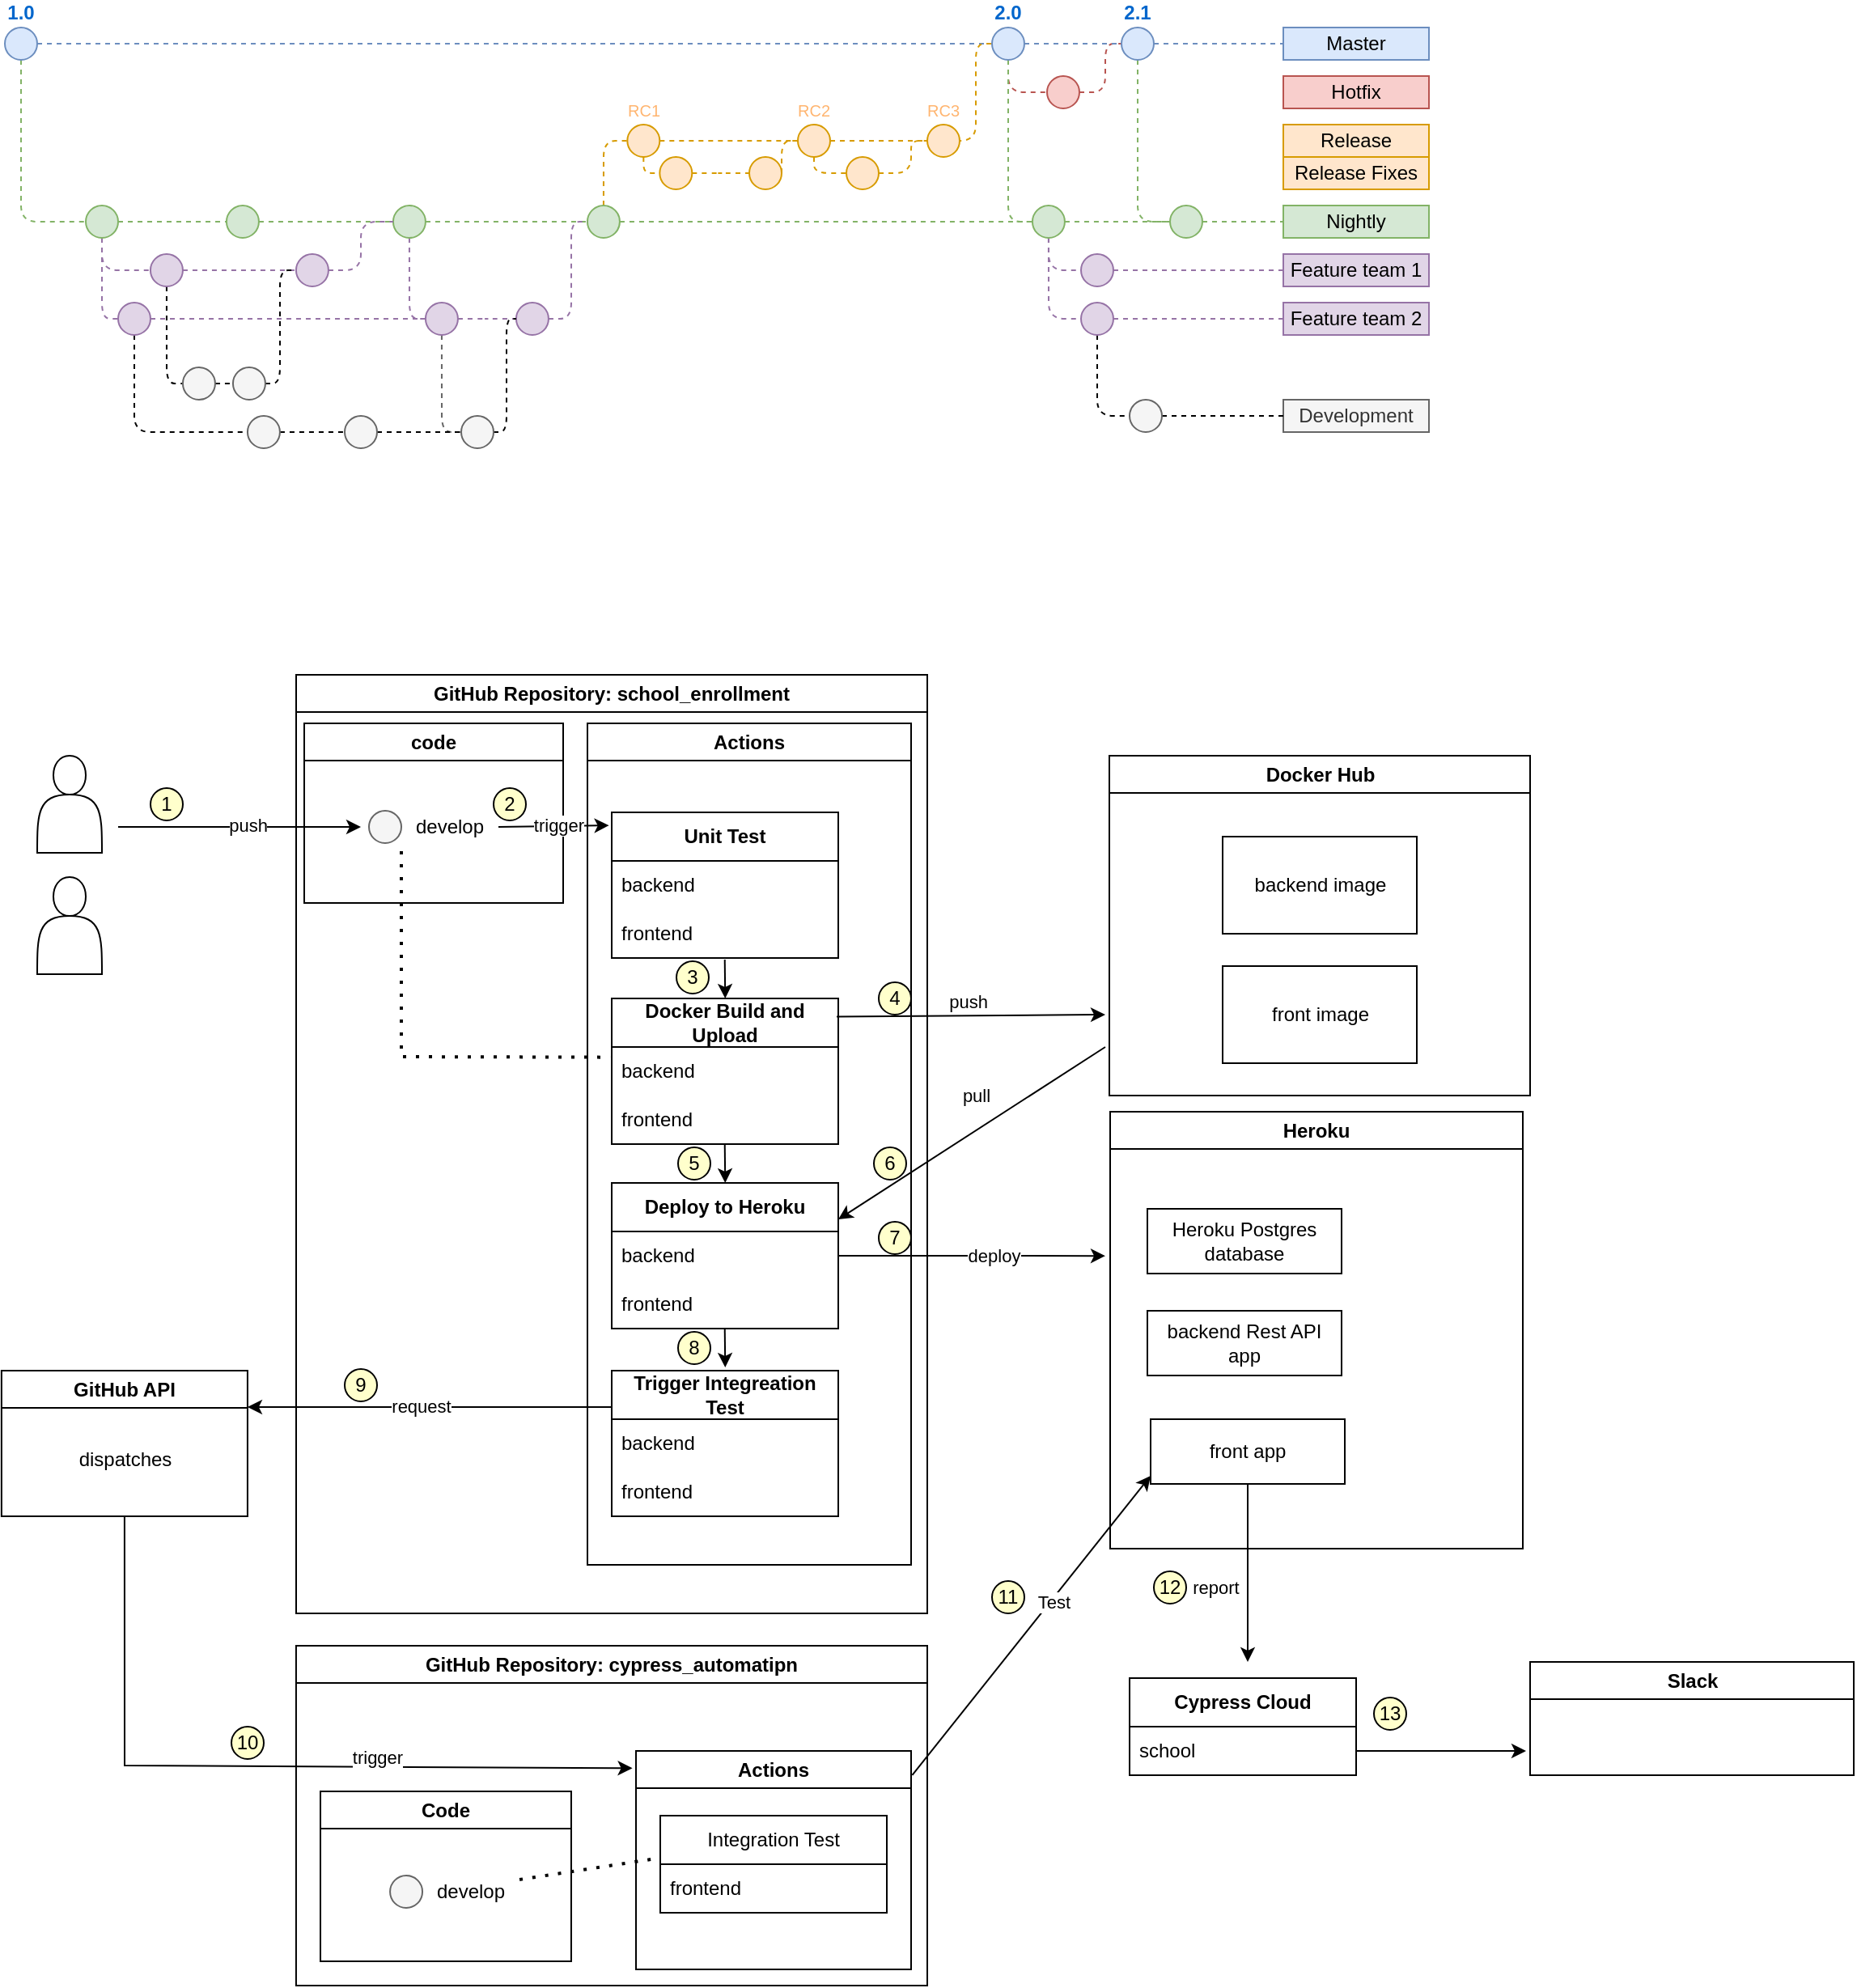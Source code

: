 <mxfile version="26.1.1">
  <diagram id="yPxyJZ8AM_hMuL3Unpa9" name="gitflow">
    <mxGraphModel dx="1276" dy="606" grid="1" gridSize="10" guides="1" tooltips="1" connect="1" arrows="1" fold="1" page="1" pageScale="1" pageWidth="850" pageHeight="1100" math="0" shadow="0">
      <root>
        <mxCell id="0" />
        <mxCell id="1" parent="0" />
        <mxCell id="CcKZIoQVEdIfFy5B0TF_-302" value="" style="group" vertex="1" connectable="0" parent="1">
          <mxGeometry x="190" y="450" width="440" height="590" as="geometry" />
        </mxCell>
        <mxCell id="CcKZIoQVEdIfFy5B0TF_-301" value="GitHub Repository: school_enrollment" style="swimlane;rounded=0;whiteSpace=wrap;html=1;" vertex="1" parent="CcKZIoQVEdIfFy5B0TF_-302">
          <mxGeometry x="20" y="10" width="390" height="580" as="geometry" />
        </mxCell>
        <mxCell id="CcKZIoQVEdIfFy5B0TF_-333" value="2" style="ellipse;whiteSpace=wrap;html=1;aspect=fixed;fillColor=#FFFFCC;" vertex="1" parent="CcKZIoQVEdIfFy5B0TF_-301">
          <mxGeometry x="122" y="70" width="20" height="20" as="geometry" />
        </mxCell>
        <mxCell id="CcKZIoQVEdIfFy5B0TF_-334" value="3" style="ellipse;whiteSpace=wrap;html=1;aspect=fixed;fillColor=#FFFFCC;" vertex="1" parent="CcKZIoQVEdIfFy5B0TF_-301">
          <mxGeometry x="235" y="177" width="20" height="20" as="geometry" />
        </mxCell>
        <mxCell id="CcKZIoQVEdIfFy5B0TF_-335" value="4" style="ellipse;whiteSpace=wrap;html=1;aspect=fixed;fillColor=#FFFFCC;" vertex="1" parent="CcKZIoQVEdIfFy5B0TF_-301">
          <mxGeometry x="360" y="190" width="20" height="20" as="geometry" />
        </mxCell>
        <mxCell id="CcKZIoQVEdIfFy5B0TF_-337" value="5" style="ellipse;whiteSpace=wrap;html=1;aspect=fixed;fillColor=#FFFFCC;" vertex="1" parent="CcKZIoQVEdIfFy5B0TF_-301">
          <mxGeometry x="236" y="292" width="20" height="20" as="geometry" />
        </mxCell>
        <mxCell id="CcKZIoQVEdIfFy5B0TF_-338" value="6" style="ellipse;whiteSpace=wrap;html=1;aspect=fixed;fillColor=#FFFFCC;" vertex="1" parent="CcKZIoQVEdIfFy5B0TF_-301">
          <mxGeometry x="357" y="292" width="20" height="20" as="geometry" />
        </mxCell>
        <mxCell id="CcKZIoQVEdIfFy5B0TF_-339" value="8" style="ellipse;whiteSpace=wrap;html=1;aspect=fixed;fillColor=#FFFFCC;" vertex="1" parent="CcKZIoQVEdIfFy5B0TF_-301">
          <mxGeometry x="236" y="406" width="20" height="20" as="geometry" />
        </mxCell>
        <mxCell id="CcKZIoQVEdIfFy5B0TF_-342" value="9" style="ellipse;whiteSpace=wrap;html=1;aspect=fixed;fillColor=#FFFFCC;" vertex="1" parent="CcKZIoQVEdIfFy5B0TF_-301">
          <mxGeometry x="30" y="429" width="20" height="20" as="geometry" />
        </mxCell>
        <mxCell id="CcKZIoQVEdIfFy5B0TF_-353" value="7" style="ellipse;whiteSpace=wrap;html=1;aspect=fixed;fillColor=#FFFFCC;" vertex="1" parent="CcKZIoQVEdIfFy5B0TF_-301">
          <mxGeometry x="360" y="338" width="20" height="20" as="geometry" />
        </mxCell>
        <mxCell id="CcKZIoQVEdIfFy5B0TF_-188" value="Actions" style="swimlane;whiteSpace=wrap;html=1;" vertex="1" parent="CcKZIoQVEdIfFy5B0TF_-302">
          <mxGeometry x="200" y="40" width="200" height="520" as="geometry" />
        </mxCell>
        <mxCell id="CcKZIoQVEdIfFy5B0TF_-196" value="&lt;b&gt;Unit Test&lt;/b&gt;" style="swimlane;fontStyle=0;childLayout=stackLayout;horizontal=1;startSize=30;horizontalStack=0;resizeParent=1;resizeParentMax=0;resizeLast=0;collapsible=1;marginBottom=0;whiteSpace=wrap;html=1;" vertex="1" parent="CcKZIoQVEdIfFy5B0TF_-188">
          <mxGeometry x="15" y="55" width="140" height="90" as="geometry" />
        </mxCell>
        <mxCell id="CcKZIoQVEdIfFy5B0TF_-197" value="backend" style="text;strokeColor=none;fillColor=none;align=left;verticalAlign=middle;spacingLeft=4;spacingRight=4;overflow=hidden;points=[[0,0.5],[1,0.5]];portConstraint=eastwest;rotatable=0;whiteSpace=wrap;html=1;" vertex="1" parent="CcKZIoQVEdIfFy5B0TF_-196">
          <mxGeometry y="30" width="140" height="30" as="geometry" />
        </mxCell>
        <mxCell id="CcKZIoQVEdIfFy5B0TF_-198" value="frontend" style="text;strokeColor=none;fillColor=none;align=left;verticalAlign=middle;spacingLeft=4;spacingRight=4;overflow=hidden;points=[[0,0.5],[1,0.5]];portConstraint=eastwest;rotatable=0;whiteSpace=wrap;html=1;" vertex="1" parent="CcKZIoQVEdIfFy5B0TF_-196">
          <mxGeometry y="60" width="140" height="30" as="geometry" />
        </mxCell>
        <mxCell id="CcKZIoQVEdIfFy5B0TF_-205" value="&lt;b&gt;Docker Build and Upload&lt;/b&gt;" style="swimlane;fontStyle=0;childLayout=stackLayout;horizontal=1;startSize=30;horizontalStack=0;resizeParent=1;resizeParentMax=0;resizeLast=0;collapsible=1;marginBottom=0;whiteSpace=wrap;html=1;" vertex="1" parent="CcKZIoQVEdIfFy5B0TF_-188">
          <mxGeometry x="15" y="170" width="140" height="90" as="geometry" />
        </mxCell>
        <mxCell id="CcKZIoQVEdIfFy5B0TF_-206" value="backend" style="text;strokeColor=none;fillColor=none;align=left;verticalAlign=middle;spacingLeft=4;spacingRight=4;overflow=hidden;points=[[0,0.5],[1,0.5]];portConstraint=eastwest;rotatable=0;whiteSpace=wrap;html=1;" vertex="1" parent="CcKZIoQVEdIfFy5B0TF_-205">
          <mxGeometry y="30" width="140" height="30" as="geometry" />
        </mxCell>
        <mxCell id="CcKZIoQVEdIfFy5B0TF_-207" value="frontend" style="text;strokeColor=none;fillColor=none;align=left;verticalAlign=middle;spacingLeft=4;spacingRight=4;overflow=hidden;points=[[0,0.5],[1,0.5]];portConstraint=eastwest;rotatable=0;whiteSpace=wrap;html=1;" vertex="1" parent="CcKZIoQVEdIfFy5B0TF_-205">
          <mxGeometry y="60" width="140" height="30" as="geometry" />
        </mxCell>
        <mxCell id="CcKZIoQVEdIfFy5B0TF_-219" value="&lt;b&gt;Deploy to Heroku&lt;/b&gt;" style="swimlane;fontStyle=0;childLayout=stackLayout;horizontal=1;startSize=30;horizontalStack=0;resizeParent=1;resizeParentMax=0;resizeLast=0;collapsible=1;marginBottom=0;whiteSpace=wrap;html=1;" vertex="1" parent="CcKZIoQVEdIfFy5B0TF_-188">
          <mxGeometry x="15" y="284" width="140" height="90" as="geometry" />
        </mxCell>
        <mxCell id="CcKZIoQVEdIfFy5B0TF_-351" style="edgeStyle=orthogonalEdgeStyle;rounded=0;orthogonalLoop=1;jettySize=auto;html=1;exitX=1;exitY=0.5;exitDx=0;exitDy=0;" edge="1" parent="CcKZIoQVEdIfFy5B0TF_-219" source="CcKZIoQVEdIfFy5B0TF_-220">
          <mxGeometry relative="1" as="geometry">
            <mxPoint x="305.0" y="45.087" as="targetPoint" />
          </mxGeometry>
        </mxCell>
        <mxCell id="CcKZIoQVEdIfFy5B0TF_-352" value="deploy" style="edgeLabel;html=1;align=center;verticalAlign=middle;resizable=0;points=[];" vertex="1" connectable="0" parent="CcKZIoQVEdIfFy5B0TF_-351">
          <mxGeometry x="0.166" y="1" relative="1" as="geometry">
            <mxPoint as="offset" />
          </mxGeometry>
        </mxCell>
        <mxCell id="CcKZIoQVEdIfFy5B0TF_-220" value="backend" style="text;strokeColor=none;fillColor=none;align=left;verticalAlign=middle;spacingLeft=4;spacingRight=4;overflow=hidden;points=[[0,0.5],[1,0.5]];portConstraint=eastwest;rotatable=0;whiteSpace=wrap;html=1;" vertex="1" parent="CcKZIoQVEdIfFy5B0TF_-219">
          <mxGeometry y="30" width="140" height="30" as="geometry" />
        </mxCell>
        <mxCell id="CcKZIoQVEdIfFy5B0TF_-221" value="frontend" style="text;strokeColor=none;fillColor=none;align=left;verticalAlign=middle;spacingLeft=4;spacingRight=4;overflow=hidden;points=[[0,0.5],[1,0.5]];portConstraint=eastwest;rotatable=0;whiteSpace=wrap;html=1;" vertex="1" parent="CcKZIoQVEdIfFy5B0TF_-219">
          <mxGeometry y="60" width="140" height="30" as="geometry" />
        </mxCell>
        <mxCell id="CcKZIoQVEdIfFy5B0TF_-238" value="" style="endArrow=classic;html=1;rounded=0;exitX=0.484;exitY=1.034;exitDx=0;exitDy=0;exitPerimeter=0;entryX=0.486;entryY=0;entryDx=0;entryDy=0;entryPerimeter=0;" edge="1" parent="CcKZIoQVEdIfFy5B0TF_-219">
          <mxGeometry width="50" height="50" relative="1" as="geometry">
            <mxPoint x="69.86" y="-23.98" as="sourcePoint" />
            <mxPoint x="70.14" as="targetPoint" />
          </mxGeometry>
        </mxCell>
        <mxCell id="CcKZIoQVEdIfFy5B0TF_-224" value="&lt;b&gt;Trigger Integreation Test&lt;/b&gt;" style="swimlane;fontStyle=0;childLayout=stackLayout;horizontal=1;startSize=30;horizontalStack=0;resizeParent=1;resizeParentMax=0;resizeLast=0;collapsible=1;marginBottom=0;whiteSpace=wrap;html=1;" vertex="1" parent="CcKZIoQVEdIfFy5B0TF_-188">
          <mxGeometry x="15" y="400" width="140" height="90" as="geometry" />
        </mxCell>
        <mxCell id="CcKZIoQVEdIfFy5B0TF_-225" value="backend" style="text;strokeColor=none;fillColor=none;align=left;verticalAlign=middle;spacingLeft=4;spacingRight=4;overflow=hidden;points=[[0,0.5],[1,0.5]];portConstraint=eastwest;rotatable=0;whiteSpace=wrap;html=1;" vertex="1" parent="CcKZIoQVEdIfFy5B0TF_-224">
          <mxGeometry y="30" width="140" height="30" as="geometry" />
        </mxCell>
        <mxCell id="CcKZIoQVEdIfFy5B0TF_-226" value="frontend" style="text;strokeColor=none;fillColor=none;align=left;verticalAlign=middle;spacingLeft=4;spacingRight=4;overflow=hidden;points=[[0,0.5],[1,0.5]];portConstraint=eastwest;rotatable=0;whiteSpace=wrap;html=1;" vertex="1" parent="CcKZIoQVEdIfFy5B0TF_-224">
          <mxGeometry y="60" width="140" height="30" as="geometry" />
        </mxCell>
        <mxCell id="CcKZIoQVEdIfFy5B0TF_-239" value="" style="endArrow=classic;html=1;rounded=0;exitX=0.484;exitY=1.034;exitDx=0;exitDy=0;exitPerimeter=0;entryX=0.486;entryY=0;entryDx=0;entryDy=0;entryPerimeter=0;" edge="1" parent="CcKZIoQVEdIfFy5B0TF_-224">
          <mxGeometry width="50" height="50" relative="1" as="geometry">
            <mxPoint x="69.86" y="-25.98" as="sourcePoint" />
            <mxPoint x="70.14" y="-2" as="targetPoint" />
          </mxGeometry>
        </mxCell>
        <mxCell id="CcKZIoQVEdIfFy5B0TF_-237" value="" style="endArrow=classic;html=1;rounded=0;exitX=0.484;exitY=1.034;exitDx=0;exitDy=0;exitPerimeter=0;entryX=0.486;entryY=0;entryDx=0;entryDy=0;entryPerimeter=0;" edge="1" parent="CcKZIoQVEdIfFy5B0TF_-188">
          <mxGeometry width="50" height="50" relative="1" as="geometry">
            <mxPoint x="84.86" y="146.02" as="sourcePoint" />
            <mxPoint x="85.14" y="170" as="targetPoint" />
          </mxGeometry>
        </mxCell>
        <mxCell id="CcKZIoQVEdIfFy5B0TF_-189" value="code" style="swimlane;whiteSpace=wrap;html=1;startSize=23;" vertex="1" parent="CcKZIoQVEdIfFy5B0TF_-302">
          <mxGeometry x="25" y="40" width="160" height="111" as="geometry" />
        </mxCell>
        <mxCell id="CcKZIoQVEdIfFy5B0TF_-229" value="" style="ellipse;whiteSpace=wrap;html=1;aspect=fixed;fontSize=10;fontColor=#333333;fillColor=#f5f5f5;strokeColor=#666666;" vertex="1" parent="CcKZIoQVEdIfFy5B0TF_-189">
          <mxGeometry x="40" y="54" width="20" height="20" as="geometry" />
        </mxCell>
        <mxCell id="CcKZIoQVEdIfFy5B0TF_-231" value="develop" style="text;html=1;align=center;verticalAlign=middle;whiteSpace=wrap;rounded=0;" vertex="1" parent="CcKZIoQVEdIfFy5B0TF_-189">
          <mxGeometry x="60" y="49" width="60" height="30" as="geometry" />
        </mxCell>
        <mxCell id="CcKZIoQVEdIfFy5B0TF_-304" value="" style="endArrow=none;dashed=1;html=1;dashPattern=1 3;strokeWidth=2;rounded=0;exitX=0;exitY=1;exitDx=0;exitDy=0;entryX=-0.007;entryY=0.211;entryDx=0;entryDy=0;entryPerimeter=0;" edge="1" parent="CcKZIoQVEdIfFy5B0TF_-302" source="CcKZIoQVEdIfFy5B0TF_-231" target="CcKZIoQVEdIfFy5B0TF_-206">
          <mxGeometry width="50" height="50" relative="1" as="geometry">
            <mxPoint x="100" y="270" as="sourcePoint" />
            <mxPoint x="150" y="220" as="targetPoint" />
            <Array as="points">
              <mxPoint x="85" y="246" />
            </Array>
          </mxGeometry>
        </mxCell>
        <mxCell id="CcKZIoQVEdIfFy5B0TF_-318" value="" style="endArrow=classic;html=1;rounded=0;entryX=-0.012;entryY=0.09;entryDx=0;entryDy=0;entryPerimeter=0;exitX=1;exitY=0.5;exitDx=0;exitDy=0;" edge="1" parent="CcKZIoQVEdIfFy5B0TF_-302" source="CcKZIoQVEdIfFy5B0TF_-231" target="CcKZIoQVEdIfFy5B0TF_-196">
          <mxGeometry width="50" height="50" relative="1" as="geometry">
            <mxPoint x="150" y="103.52" as="sourcePoint" />
            <mxPoint x="300" y="103.52" as="targetPoint" />
          </mxGeometry>
        </mxCell>
        <mxCell id="CcKZIoQVEdIfFy5B0TF_-319" value="trigger" style="edgeLabel;html=1;align=center;verticalAlign=middle;resizable=0;points=[];" vertex="1" connectable="0" parent="CcKZIoQVEdIfFy5B0TF_-318">
          <mxGeometry x="0.068" y="1" relative="1" as="geometry">
            <mxPoint as="offset" />
          </mxGeometry>
        </mxCell>
        <mxCell id="CcKZIoQVEdIfFy5B0TF_-242" value="" style="endArrow=classic;html=1;rounded=0;exitX=0.993;exitY=0.125;exitDx=0;exitDy=0;exitPerimeter=0;" edge="1" parent="CcKZIoQVEdIfFy5B0TF_-302" source="CcKZIoQVEdIfFy5B0TF_-205">
          <mxGeometry width="50" height="50" relative="1" as="geometry">
            <mxPoint x="360" y="221.11" as="sourcePoint" />
            <mxPoint x="520" y="220" as="targetPoint" />
          </mxGeometry>
        </mxCell>
        <mxCell id="CcKZIoQVEdIfFy5B0TF_-243" value="push" style="edgeLabel;html=1;align=center;verticalAlign=middle;resizable=0;points=[];" vertex="1" connectable="0" parent="CcKZIoQVEdIfFy5B0TF_-242">
          <mxGeometry x="0.192" y="-1" relative="1" as="geometry">
            <mxPoint x="-18" y="-10" as="offset" />
          </mxGeometry>
        </mxCell>
        <mxCell id="CcKZIoQVEdIfFy5B0TF_-190" value="Docker Hub" style="swimlane;whiteSpace=wrap;html=1;" vertex="1" parent="1">
          <mxGeometry x="712.5" y="510" width="260" height="210" as="geometry" />
        </mxCell>
        <mxCell id="CcKZIoQVEdIfFy5B0TF_-210" value="front image" style="rounded=0;whiteSpace=wrap;html=1;" vertex="1" parent="CcKZIoQVEdIfFy5B0TF_-190">
          <mxGeometry x="70" y="130" width="120" height="60" as="geometry" />
        </mxCell>
        <mxCell id="CcKZIoQVEdIfFy5B0TF_-211" value="backend image" style="rounded=0;whiteSpace=wrap;html=1;" vertex="1" parent="CcKZIoQVEdIfFy5B0TF_-190">
          <mxGeometry x="70" y="50" width="120" height="60" as="geometry" />
        </mxCell>
        <mxCell id="3" value="" style="endArrow=none;dashed=1;html=1;fillColor=#dae8fc;strokeColor=#6c8ebf;" parent="1" source="12" target="7" edge="1">
          <mxGeometry width="50" height="50" relative="1" as="geometry">
            <mxPoint x="40" y="70" as="sourcePoint" />
            <mxPoint x="720" y="70" as="targetPoint" />
          </mxGeometry>
        </mxCell>
        <mxCell id="22" style="edgeStyle=orthogonalEdgeStyle;rounded=1;orthogonalLoop=1;jettySize=auto;html=1;dashed=1;endArrow=none;endFill=0;fillColor=#d5e8d4;strokeColor=#82b366;" parent="1" source="4" target="21" edge="1">
          <mxGeometry relative="1" as="geometry">
            <Array as="points">
              <mxPoint x="40" y="180" />
            </Array>
          </mxGeometry>
        </mxCell>
        <mxCell id="4" value="1.0" style="ellipse;whiteSpace=wrap;html=1;aspect=fixed;fillColor=#dae8fc;strokeColor=#6c8ebf;fontStyle=1;labelPosition=center;verticalLabelPosition=top;align=center;verticalAlign=bottom;fontColor=#0066CC;" parent="1" vertex="1">
          <mxGeometry x="30" y="60" width="20" height="20" as="geometry" />
        </mxCell>
        <mxCell id="7" value="Master" style="text;html=1;strokeColor=#6c8ebf;fillColor=#dae8fc;align=center;verticalAlign=middle;whiteSpace=wrap;rounded=0;" parent="1" vertex="1">
          <mxGeometry x="820" y="60" width="90" height="20" as="geometry" />
        </mxCell>
        <mxCell id="8" value="" style="endArrow=none;dashed=1;html=1;fillColor=#f8cecc;strokeColor=#b85450;entryX=0;entryY=0.5;entryDx=0;entryDy=0;endFill=0;" parent="1" source="9" target="12" edge="1">
          <mxGeometry width="50" height="50" relative="1" as="geometry">
            <mxPoint x="40" y="150" as="sourcePoint" />
            <mxPoint x="600" y="122" as="targetPoint" />
            <Array as="points">
              <mxPoint x="710" y="100" />
              <mxPoint x="710" y="70" />
            </Array>
          </mxGeometry>
        </mxCell>
        <mxCell id="93" style="edgeStyle=orthogonalEdgeStyle;rounded=1;orthogonalLoop=1;jettySize=auto;html=1;dashed=1;endArrow=none;endFill=0;fontSize=12;fontColor=#FFB570;fillColor=#d5e8d4;strokeColor=#82b366;entryX=0;entryY=0.5;entryDx=0;entryDy=0;exitX=0.5;exitY=1;exitDx=0;exitDy=0;" parent="1" source="12" target="78" edge="1">
          <mxGeometry relative="1" as="geometry">
            <Array as="points">
              <mxPoint x="730" y="180" />
            </Array>
          </mxGeometry>
        </mxCell>
        <mxCell id="9" value="" style="ellipse;whiteSpace=wrap;html=1;aspect=fixed;fillColor=#f8cecc;strokeColor=#b85450;" parent="1" vertex="1">
          <mxGeometry x="674" y="90" width="20" height="20" as="geometry" />
        </mxCell>
        <mxCell id="12" value="2.1" style="ellipse;whiteSpace=wrap;html=1;aspect=fixed;fillColor=#dae8fc;strokeColor=#6c8ebf;fontStyle=1;labelPosition=center;verticalLabelPosition=top;align=center;verticalAlign=bottom;fontColor=#0066CC;" parent="1" vertex="1">
          <mxGeometry x="720" y="60" width="20" height="20" as="geometry" />
        </mxCell>
        <mxCell id="13" value="" style="endArrow=none;dashed=1;html=1;fillColor=#dae8fc;strokeColor=#6c8ebf;" parent="1" source="6" target="12" edge="1">
          <mxGeometry width="50" height="50" relative="1" as="geometry">
            <mxPoint x="50" y="70" as="sourcePoint" />
            <mxPoint x="700" y="70" as="targetPoint" />
          </mxGeometry>
        </mxCell>
        <mxCell id="19" style="edgeStyle=orthogonalEdgeStyle;rounded=1;orthogonalLoop=1;jettySize=auto;html=1;fillColor=#f8cecc;strokeColor=#b85450;dashed=1;endArrow=none;endFill=0;" parent="1" source="6" target="9" edge="1">
          <mxGeometry relative="1" as="geometry">
            <Array as="points">
              <mxPoint x="650" y="100" />
            </Array>
          </mxGeometry>
        </mxCell>
        <mxCell id="20" value="Hotfix" style="text;html=1;strokeColor=#b85450;fillColor=#f8cecc;align=center;verticalAlign=middle;whiteSpace=wrap;rounded=0;" parent="1" vertex="1">
          <mxGeometry x="820" y="90" width="90" height="20" as="geometry" />
        </mxCell>
        <mxCell id="23" style="edgeStyle=orthogonalEdgeStyle;rounded=1;orthogonalLoop=1;jettySize=auto;html=1;dashed=1;endArrow=none;endFill=0;fillColor=#d5e8d4;strokeColor=#82b366;" parent="1" source="78" target="24" edge="1">
          <mxGeometry relative="1" as="geometry">
            <mxPoint x="700" y="180" as="targetPoint" />
          </mxGeometry>
        </mxCell>
        <mxCell id="73" style="edgeStyle=orthogonalEdgeStyle;rounded=1;orthogonalLoop=1;jettySize=auto;html=1;dashed=1;endArrow=none;endFill=0;fontSize=10;fontColor=#FFB570;fillColor=#e1d5e7;strokeColor=#9673a6;" parent="1" source="21" target="51" edge="1">
          <mxGeometry relative="1" as="geometry">
            <Array as="points">
              <mxPoint x="90" y="190" />
            </Array>
          </mxGeometry>
        </mxCell>
        <mxCell id="172" style="edgeStyle=orthogonalEdgeStyle;rounded=1;orthogonalLoop=1;jettySize=auto;html=1;dashed=1;endArrow=none;endFill=0;fontSize=12;fontColor=#FFB570;fillColor=#e1d5e7;strokeColor=#9673a6;" parent="1" source="21" target="63" edge="1">
          <mxGeometry relative="1" as="geometry">
            <Array as="points">
              <mxPoint x="90" y="240" />
            </Array>
          </mxGeometry>
        </mxCell>
        <mxCell id="21" value="" style="ellipse;whiteSpace=wrap;html=1;aspect=fixed;fillColor=#d5e8d4;strokeColor=#82b366;" parent="1" vertex="1">
          <mxGeometry x="80" y="170" width="20" height="20" as="geometry" />
        </mxCell>
        <mxCell id="24" value="Nightly" style="text;html=1;strokeColor=#82b366;fillColor=#d5e8d4;align=center;verticalAlign=middle;whiteSpace=wrap;rounded=0;" parent="1" vertex="1">
          <mxGeometry x="820" y="170" width="90" height="20" as="geometry" />
        </mxCell>
        <mxCell id="25" value="" style="ellipse;whiteSpace=wrap;html=1;aspect=fixed;fillColor=#d5e8d4;strokeColor=#82b366;" parent="1" vertex="1">
          <mxGeometry x="166.97" y="170" width="20" height="20" as="geometry" />
        </mxCell>
        <mxCell id="26" style="edgeStyle=orthogonalEdgeStyle;rounded=1;orthogonalLoop=1;jettySize=auto;html=1;dashed=1;endArrow=none;endFill=0;fillColor=#d5e8d4;strokeColor=#82b366;" parent="1" source="21" target="25" edge="1">
          <mxGeometry relative="1" as="geometry">
            <mxPoint x="680" y="180" as="targetPoint" />
            <mxPoint x="110" y="180" as="sourcePoint" />
          </mxGeometry>
        </mxCell>
        <mxCell id="114" style="edgeStyle=orthogonalEdgeStyle;rounded=1;orthogonalLoop=1;jettySize=auto;html=1;dashed=1;endArrow=none;endFill=0;fontSize=12;fontColor=#FFB570;fillColor=#e1d5e7;strokeColor=#9673a6;entryX=0;entryY=0.5;entryDx=0;entryDy=0;" parent="1" source="27" target="65" edge="1">
          <mxGeometry relative="1" as="geometry">
            <Array as="points">
              <mxPoint x="280" y="240" />
            </Array>
          </mxGeometry>
        </mxCell>
        <mxCell id="27" value="" style="ellipse;whiteSpace=wrap;html=1;aspect=fixed;fillColor=#d5e8d4;strokeColor=#82b366;" parent="1" vertex="1">
          <mxGeometry x="269.97" y="170" width="20" height="20" as="geometry" />
        </mxCell>
        <mxCell id="28" style="edgeStyle=orthogonalEdgeStyle;rounded=1;orthogonalLoop=1;jettySize=auto;html=1;dashed=1;endArrow=none;endFill=0;fillColor=#d5e8d4;strokeColor=#82b366;" parent="1" source="25" target="27" edge="1">
          <mxGeometry relative="1" as="geometry">
            <mxPoint x="680" y="180" as="targetPoint" />
            <mxPoint x="240" y="180" as="sourcePoint" />
          </mxGeometry>
        </mxCell>
        <mxCell id="44" style="edgeStyle=orthogonalEdgeStyle;rounded=1;orthogonalLoop=1;jettySize=auto;html=1;dashed=1;endArrow=none;endFill=0;fontSize=10;fontColor=#FFB570;fillColor=#ffe6cc;strokeColor=#d79b00;" parent="1" source="29" target="39" edge="1">
          <mxGeometry relative="1" as="geometry">
            <Array as="points">
              <mxPoint x="400" y="130" />
            </Array>
          </mxGeometry>
        </mxCell>
        <mxCell id="29" value="" style="ellipse;whiteSpace=wrap;html=1;aspect=fixed;fillColor=#d5e8d4;strokeColor=#82b366;" parent="1" vertex="1">
          <mxGeometry x="389.97" y="170" width="20" height="20" as="geometry" />
        </mxCell>
        <mxCell id="30" style="edgeStyle=orthogonalEdgeStyle;rounded=1;orthogonalLoop=1;jettySize=auto;html=1;dashed=1;endArrow=none;endFill=0;fillColor=#d5e8d4;strokeColor=#82b366;" parent="1" source="27" target="29" edge="1">
          <mxGeometry relative="1" as="geometry">
            <mxPoint x="680" y="180" as="targetPoint" />
            <mxPoint x="370" y="180" as="sourcePoint" />
          </mxGeometry>
        </mxCell>
        <mxCell id="177" style="edgeStyle=orthogonalEdgeStyle;rounded=1;orthogonalLoop=1;jettySize=auto;html=1;entryX=0;entryY=0.5;entryDx=0;entryDy=0;dashed=1;fillColor=#d5e8d4;strokeColor=#82b366;endArrow=none;endFill=0;" parent="1" source="6" target="92" edge="1">
          <mxGeometry relative="1" as="geometry">
            <Array as="points">
              <mxPoint x="650" y="180" />
            </Array>
          </mxGeometry>
        </mxCell>
        <mxCell id="6" value="2.0" style="ellipse;whiteSpace=wrap;html=1;aspect=fixed;fillColor=#dae8fc;strokeColor=#6c8ebf;fontStyle=1;labelPosition=center;verticalLabelPosition=top;align=center;verticalAlign=bottom;fontColor=#0066CC;" parent="1" vertex="1">
          <mxGeometry x="640" y="60" width="20" height="20" as="geometry" />
        </mxCell>
        <mxCell id="35" value="" style="endArrow=none;dashed=1;html=1;fillColor=#dae8fc;strokeColor=#6c8ebf;" parent="1" source="4" target="6" edge="1">
          <mxGeometry width="50" height="50" relative="1" as="geometry">
            <mxPoint x="50.0" y="70" as="sourcePoint" />
            <mxPoint x="690" y="70" as="targetPoint" />
            <Array as="points" />
          </mxGeometry>
        </mxCell>
        <mxCell id="43" style="edgeStyle=orthogonalEdgeStyle;rounded=1;orthogonalLoop=1;jettySize=auto;html=1;dashed=1;endArrow=none;endFill=0;fontSize=10;fontColor=#FFB570;fillColor=#ffe6cc;strokeColor=#d79b00;" parent="1" source="36" target="6" edge="1">
          <mxGeometry relative="1" as="geometry">
            <Array as="points">
              <mxPoint x="630" y="130" />
              <mxPoint x="630" y="70" />
            </Array>
          </mxGeometry>
        </mxCell>
        <mxCell id="162" style="edgeStyle=orthogonalEdgeStyle;rounded=1;orthogonalLoop=1;jettySize=auto;html=1;dashed=1;endArrow=none;endFill=0;fontSize=12;fontColor=#FFB570;entryX=0;entryY=0.5;entryDx=0;entryDy=0;fillColor=#ffe6cc;strokeColor=#d79b00;" parent="1" source="36" target="159" edge="1">
          <mxGeometry relative="1" as="geometry">
            <Array as="points">
              <mxPoint x="530" y="150" />
            </Array>
          </mxGeometry>
        </mxCell>
        <mxCell id="36" value="RC2" style="ellipse;whiteSpace=wrap;html=1;aspect=fixed;fontSize=10;labelPosition=center;verticalLabelPosition=top;align=center;verticalAlign=bottom;fillColor=#ffe6cc;strokeColor=#d79b00;fontColor=#FFB570;" parent="1" vertex="1">
          <mxGeometry x="520" y="120" width="20" height="20" as="geometry" />
        </mxCell>
        <mxCell id="41" style="edgeStyle=orthogonalEdgeStyle;rounded=1;orthogonalLoop=1;jettySize=auto;html=1;dashed=1;endArrow=none;endFill=0;fontSize=10;fontColor=#FFB570;fillColor=#ffe6cc;strokeColor=#d79b00;" parent="1" source="39" target="36" edge="1">
          <mxGeometry relative="1" as="geometry" />
        </mxCell>
        <mxCell id="39" value="RC1" style="ellipse;whiteSpace=wrap;html=1;aspect=fixed;fontSize=10;labelPosition=center;verticalLabelPosition=top;align=center;verticalAlign=bottom;fillColor=#ffe6cc;strokeColor=#d79b00;fontColor=#FFB570;" parent="1" vertex="1">
          <mxGeometry x="414.66" y="120" width="20" height="20" as="geometry" />
        </mxCell>
        <mxCell id="42" value="Release" style="text;html=1;strokeColor=#d79b00;fillColor=#ffe6cc;align=center;verticalAlign=middle;whiteSpace=wrap;rounded=0;fontSize=12;" parent="1" vertex="1">
          <mxGeometry x="820" y="120" width="90" height="20" as="geometry" />
        </mxCell>
        <mxCell id="74" style="edgeStyle=orthogonalEdgeStyle;rounded=1;orthogonalLoop=1;jettySize=auto;html=1;dashed=1;endArrow=none;endFill=0;fontSize=10;fontColor=#FFB570;fillColor=#e1d5e7;strokeColor=#9673a6;" parent="1" source="51" target="52" edge="1">
          <mxGeometry relative="1" as="geometry" />
        </mxCell>
        <mxCell id="147" style="edgeStyle=orthogonalEdgeStyle;rounded=1;orthogonalLoop=1;jettySize=auto;html=1;dashed=1;endArrow=none;endFill=0;fontSize=12;fontColor=#FFB570;jumpStyle=arc;jumpSize=6;" parent="1" source="51" target="69" edge="1">
          <mxGeometry relative="1" as="geometry">
            <Array as="points">
              <mxPoint x="130" y="280" />
            </Array>
          </mxGeometry>
        </mxCell>
        <mxCell id="76" style="edgeStyle=orthogonalEdgeStyle;rounded=1;orthogonalLoop=1;jettySize=auto;html=1;dashed=1;endArrow=none;endFill=0;fontSize=10;fontColor=#FFB570;fillColor=#e1d5e7;strokeColor=#9673a6;entryX=0;entryY=0.5;entryDx=0;entryDy=0;" parent="1" source="52" target="27" edge="1">
          <mxGeometry relative="1" as="geometry">
            <Array as="points">
              <mxPoint x="250" y="210" />
              <mxPoint x="250" y="180" />
            </Array>
          </mxGeometry>
        </mxCell>
        <mxCell id="52" value="" style="ellipse;whiteSpace=wrap;html=1;aspect=fixed;fontSize=10;fillColor=#e1d5e7;strokeColor=#9673a6;" parent="1" vertex="1">
          <mxGeometry x="209.97" y="200" width="20" height="20" as="geometry" />
        </mxCell>
        <mxCell id="152" style="edgeStyle=orthogonalEdgeStyle;rounded=1;orthogonalLoop=1;jettySize=auto;html=1;dashed=1;endArrow=none;endFill=0;fontSize=12;fontColor=#FFB570;" parent="1" source="63" target="89" edge="1">
          <mxGeometry relative="1" as="geometry">
            <Array as="points">
              <mxPoint x="110" y="310" />
            </Array>
          </mxGeometry>
        </mxCell>
        <mxCell id="63" value="" style="ellipse;whiteSpace=wrap;html=1;aspect=fixed;fontSize=10;fillColor=#e1d5e7;strokeColor=#9673a6;" parent="1" vertex="1">
          <mxGeometry x="100" y="230" width="20" height="20" as="geometry" />
        </mxCell>
        <mxCell id="99" style="edgeStyle=orthogonalEdgeStyle;rounded=1;orthogonalLoop=1;jettySize=auto;html=1;dashed=1;endArrow=none;endFill=0;fontSize=12;fontColor=#FFB570;fillColor=#e1d5e7;strokeColor=#9673a6;" parent="1" source="65" target="71" edge="1">
          <mxGeometry relative="1" as="geometry" />
        </mxCell>
        <mxCell id="156" style="edgeStyle=orthogonalEdgeStyle;rounded=1;orthogonalLoop=1;jettySize=auto;html=1;dashed=1;endArrow=none;endFill=0;fontSize=12;fontColor=#FFB570;fillColor=#f5f5f5;strokeColor=#666666;" parent="1" source="65" target="91" edge="1">
          <mxGeometry relative="1" as="geometry">
            <Array as="points">
              <mxPoint x="300" y="310" />
            </Array>
          </mxGeometry>
        </mxCell>
        <mxCell id="65" value="" style="ellipse;whiteSpace=wrap;html=1;aspect=fixed;fontSize=10;fillColor=#e1d5e7;strokeColor=#9673a6;" parent="1" vertex="1">
          <mxGeometry x="289.97" y="230" width="20" height="20" as="geometry" />
        </mxCell>
        <mxCell id="118" style="edgeStyle=orthogonalEdgeStyle;rounded=1;orthogonalLoop=1;jettySize=auto;html=1;exitX=1;exitY=0.5;exitDx=0;exitDy=0;entryX=0;entryY=0.5;entryDx=0;entryDy=0;dashed=1;endArrow=none;endFill=0;fontSize=12;fontColor=#FFB570;" parent="1" source="69" target="88" edge="1">
          <mxGeometry relative="1" as="geometry" />
        </mxCell>
        <mxCell id="69" value="" style="ellipse;whiteSpace=wrap;html=1;aspect=fixed;fontSize=10;fontColor=#333333;fillColor=#f5f5f5;strokeColor=#666666;" parent="1" vertex="1">
          <mxGeometry x="139.97" y="270" width="20" height="20" as="geometry" />
        </mxCell>
        <mxCell id="100" style="edgeStyle=orthogonalEdgeStyle;rounded=1;orthogonalLoop=1;jettySize=auto;html=1;dashed=1;endArrow=none;endFill=0;fontSize=12;fontColor=#FFB570;fillColor=#e1d5e7;strokeColor=#9673a6;entryX=0;entryY=0.5;entryDx=0;entryDy=0;" parent="1" source="71" target="29" edge="1">
          <mxGeometry relative="1" as="geometry">
            <mxPoint x="400" y="190" as="targetPoint" />
            <Array as="points">
              <mxPoint x="380" y="240" />
              <mxPoint x="380" y="180" />
            </Array>
          </mxGeometry>
        </mxCell>
        <mxCell id="71" value="" style="ellipse;whiteSpace=wrap;html=1;aspect=fixed;fontSize=10;fillColor=#e1d5e7;strokeColor=#9673a6;" parent="1" vertex="1">
          <mxGeometry x="345.97" y="230" width="20" height="20" as="geometry" />
        </mxCell>
        <mxCell id="82" style="edgeStyle=orthogonalEdgeStyle;rounded=1;orthogonalLoop=1;jettySize=auto;html=1;dashed=1;endArrow=none;endFill=0;fillColor=#d5e8d4;strokeColor=#82b366;" parent="1" source="29" target="92" edge="1">
          <mxGeometry relative="1" as="geometry">
            <mxPoint x="500" y="160" as="targetPoint" />
            <mxPoint x="460" y="160" as="sourcePoint" />
          </mxGeometry>
        </mxCell>
        <mxCell id="85" value="Feature team 1" style="text;html=1;strokeColor=#9673a6;fillColor=#e1d5e7;align=center;verticalAlign=middle;whiteSpace=wrap;rounded=0;" parent="1" vertex="1">
          <mxGeometry x="820" y="200" width="90" height="20" as="geometry" />
        </mxCell>
        <mxCell id="86" value="Feature team 2" style="text;html=1;strokeColor=#9673a6;fillColor=#e1d5e7;align=center;verticalAlign=middle;whiteSpace=wrap;rounded=0;" parent="1" vertex="1">
          <mxGeometry x="820" y="230" width="90" height="20" as="geometry" />
        </mxCell>
        <mxCell id="151" style="edgeStyle=orthogonalEdgeStyle;rounded=1;orthogonalLoop=1;jettySize=auto;html=1;dashed=1;endArrow=none;endFill=0;fontSize=12;fontColor=#FFB570;jumpStyle=arc;entryX=0;entryY=0.5;entryDx=0;entryDy=0;" parent="1" source="88" target="52" edge="1">
          <mxGeometry relative="1" as="geometry">
            <Array as="points">
              <mxPoint x="200" y="280" />
              <mxPoint x="200" y="210" />
            </Array>
          </mxGeometry>
        </mxCell>
        <mxCell id="88" value="" style="ellipse;whiteSpace=wrap;html=1;aspect=fixed;fontSize=10;fontColor=#333333;fillColor=#f5f5f5;strokeColor=#666666;" parent="1" vertex="1">
          <mxGeometry x="170.97" y="270" width="20" height="20" as="geometry" />
        </mxCell>
        <mxCell id="153" style="edgeStyle=orthogonalEdgeStyle;rounded=1;orthogonalLoop=1;jettySize=auto;html=1;dashed=1;endArrow=none;endFill=0;fontSize=12;fontColor=#FFB570;" parent="1" source="89" target="90" edge="1">
          <mxGeometry relative="1" as="geometry" />
        </mxCell>
        <mxCell id="89" value="" style="ellipse;whiteSpace=wrap;html=1;aspect=fixed;fontSize=10;fontColor=#333333;fillColor=#f5f5f5;strokeColor=#666666;" parent="1" vertex="1">
          <mxGeometry x="179.97" y="300" width="20" height="20" as="geometry" />
        </mxCell>
        <mxCell id="154" style="edgeStyle=orthogonalEdgeStyle;rounded=1;orthogonalLoop=1;jettySize=auto;html=1;dashed=1;endArrow=none;endFill=0;fontSize=12;fontColor=#FFB570;" parent="1" source="90" target="91" edge="1">
          <mxGeometry relative="1" as="geometry" />
        </mxCell>
        <mxCell id="90" value="" style="ellipse;whiteSpace=wrap;html=1;aspect=fixed;fontSize=10;fontColor=#333333;fillColor=#f5f5f5;strokeColor=#666666;" parent="1" vertex="1">
          <mxGeometry x="240.0" y="300" width="20" height="20" as="geometry" />
        </mxCell>
        <mxCell id="157" style="edgeStyle=orthogonalEdgeStyle;rounded=1;orthogonalLoop=1;jettySize=auto;html=1;dashed=1;endArrow=none;endFill=0;fontSize=12;fontColor=#FFB570;entryX=0;entryY=0.5;entryDx=0;entryDy=0;" parent="1" source="91" target="71" edge="1">
          <mxGeometry relative="1" as="geometry">
            <Array as="points">
              <mxPoint x="340" y="310" />
              <mxPoint x="340" y="240" />
            </Array>
          </mxGeometry>
        </mxCell>
        <mxCell id="91" value="" style="ellipse;whiteSpace=wrap;html=1;aspect=fixed;fontSize=10;fontColor=#333333;fillColor=#f5f5f5;strokeColor=#666666;" parent="1" vertex="1">
          <mxGeometry x="312" y="300" width="20" height="20" as="geometry" />
        </mxCell>
        <mxCell id="164" style="edgeStyle=orthogonalEdgeStyle;rounded=1;orthogonalLoop=1;jettySize=auto;html=1;dashed=1;endArrow=none;endFill=0;fontSize=12;fontColor=#FFB570;fillColor=#ffe6cc;strokeColor=#d79b00;" parent="1" source="95" target="103" edge="1">
          <mxGeometry relative="1" as="geometry" />
        </mxCell>
        <mxCell id="95" value="" style="ellipse;whiteSpace=wrap;html=1;aspect=fixed;fontSize=10;fillColor=#ffe6cc;strokeColor=#d79b00;" parent="1" vertex="1">
          <mxGeometry x="434.66" y="140" width="20" height="20" as="geometry" />
        </mxCell>
        <mxCell id="102" value="Development" style="text;html=1;strokeColor=#666666;fillColor=#f5f5f5;align=center;verticalAlign=middle;whiteSpace=wrap;rounded=0;fontColor=#333333;" parent="1" vertex="1">
          <mxGeometry x="820" y="290" width="90" height="20" as="geometry" />
        </mxCell>
        <mxCell id="108" style="edgeStyle=orthogonalEdgeStyle;rounded=1;orthogonalLoop=1;jettySize=auto;html=1;dashed=1;endArrow=none;endFill=0;fontSize=12;fontColor=#FFB570;fillColor=#ffe6cc;strokeColor=#d79b00;entryX=0;entryY=0.5;entryDx=0;entryDy=0;" parent="1" source="103" target="36" edge="1">
          <mxGeometry relative="1" as="geometry">
            <mxPoint x="490" y="100" as="targetPoint" />
            <Array as="points">
              <mxPoint x="510" y="150" />
              <mxPoint x="510" y="130" />
            </Array>
          </mxGeometry>
        </mxCell>
        <mxCell id="103" value="" style="ellipse;whiteSpace=wrap;html=1;aspect=fixed;fontSize=10;fillColor=#ffe6cc;strokeColor=#d79b00;" parent="1" vertex="1">
          <mxGeometry x="490" y="140" width="20" height="20" as="geometry" />
        </mxCell>
        <mxCell id="107" style="edgeStyle=orthogonalEdgeStyle;rounded=1;orthogonalLoop=1;jettySize=auto;html=1;dashed=1;endArrow=none;endFill=0;fontSize=12;fontColor=#FFB570;fillColor=#ffe6cc;strokeColor=#d79b00;" parent="1" source="39" target="95" edge="1">
          <mxGeometry relative="1" as="geometry">
            <mxPoint x="490" y="130" as="sourcePoint" />
            <mxPoint x="550" y="250" as="targetPoint" />
            <Array as="points">
              <mxPoint x="425" y="150" />
            </Array>
          </mxGeometry>
        </mxCell>
        <mxCell id="166" style="edgeStyle=orthogonalEdgeStyle;rounded=1;orthogonalLoop=1;jettySize=auto;html=1;dashed=1;endArrow=none;endFill=0;fontSize=12;fontColor=#FFB570;fillColor=#e1d5e7;strokeColor=#9673a6;" parent="1" source="92" target="165" edge="1">
          <mxGeometry relative="1" as="geometry">
            <Array as="points">
              <mxPoint x="675" y="210" />
            </Array>
          </mxGeometry>
        </mxCell>
        <mxCell id="169" style="edgeStyle=orthogonalEdgeStyle;rounded=1;orthogonalLoop=1;jettySize=auto;html=1;dashed=1;endArrow=none;endFill=0;fontSize=12;fontColor=#FFB570;fillColor=#e1d5e7;strokeColor=#9673a6;" parent="1" source="92" target="168" edge="1">
          <mxGeometry relative="1" as="geometry">
            <Array as="points">
              <mxPoint x="675" y="240" />
            </Array>
          </mxGeometry>
        </mxCell>
        <mxCell id="92" value="" style="ellipse;whiteSpace=wrap;html=1;aspect=fixed;fontSize=10;fillColor=#d5e8d4;strokeColor=#82b366;" parent="1" vertex="1">
          <mxGeometry x="664.97" y="170" width="20" height="20" as="geometry" />
        </mxCell>
        <mxCell id="116" style="edgeStyle=orthogonalEdgeStyle;rounded=1;orthogonalLoop=1;jettySize=auto;html=1;dashed=1;endArrow=none;endFill=0;fontSize=12;fontColor=#FFB570;fillColor=#e1d5e7;strokeColor=#9673a6;" parent="1" source="63" target="65" edge="1">
          <mxGeometry relative="1" as="geometry">
            <mxPoint x="159.97" y="260" as="sourcePoint" />
            <mxPoint x="209.97" y="260" as="targetPoint" />
          </mxGeometry>
        </mxCell>
        <mxCell id="125" value="Release Fixes" style="text;html=1;strokeColor=#d79b00;fillColor=#ffe6cc;align=center;verticalAlign=middle;whiteSpace=wrap;rounded=0;fontSize=12;" parent="1" vertex="1">
          <mxGeometry x="820" y="140" width="90" height="20" as="geometry" />
        </mxCell>
        <mxCell id="78" value="" style="ellipse;whiteSpace=wrap;html=1;aspect=fixed;fontSize=12;fillColor=#d5e8d4;strokeColor=#82b366;" parent="1" vertex="1">
          <mxGeometry x="750" y="170" width="20" height="20" as="geometry" />
        </mxCell>
        <mxCell id="146" style="edgeStyle=orthogonalEdgeStyle;rounded=1;orthogonalLoop=1;jettySize=auto;html=1;dashed=1;endArrow=none;endFill=0;fillColor=#d5e8d4;strokeColor=#82b366;" parent="1" source="92" target="78" edge="1">
          <mxGeometry relative="1" as="geometry">
            <mxPoint x="760" y="160" as="targetPoint" />
            <mxPoint x="670" y="160" as="sourcePoint" />
            <Array as="points" />
          </mxGeometry>
        </mxCell>
        <mxCell id="163" style="edgeStyle=orthogonalEdgeStyle;rounded=1;orthogonalLoop=1;jettySize=auto;html=1;entryX=0;entryY=0.5;entryDx=0;entryDy=0;dashed=1;endArrow=none;endFill=0;fontSize=12;fontColor=#FFB570;fillColor=#ffe6cc;strokeColor=#d79b00;" parent="1" source="159" target="160" edge="1">
          <mxGeometry relative="1" as="geometry" />
        </mxCell>
        <mxCell id="159" value="" style="ellipse;whiteSpace=wrap;html=1;aspect=fixed;fontSize=10;fillColor=#ffe6cc;strokeColor=#d79b00;" parent="1" vertex="1">
          <mxGeometry x="550" y="140" width="20" height="20" as="geometry" />
        </mxCell>
        <mxCell id="160" value="RC3" style="ellipse;whiteSpace=wrap;html=1;aspect=fixed;fontSize=10;fillColor=#ffe6cc;strokeColor=#d79b00;labelPosition=center;verticalLabelPosition=top;align=center;verticalAlign=bottom;fontColor=#FFB570;" parent="1" vertex="1">
          <mxGeometry x="600" y="120" width="20" height="20" as="geometry" />
        </mxCell>
        <mxCell id="167" style="edgeStyle=orthogonalEdgeStyle;rounded=1;orthogonalLoop=1;jettySize=auto;html=1;dashed=1;endArrow=none;endFill=0;fontSize=12;fontColor=#FFB570;fillColor=#e1d5e7;strokeColor=#9673a6;" parent="1" source="165" target="85" edge="1">
          <mxGeometry relative="1" as="geometry" />
        </mxCell>
        <mxCell id="165" value="" style="ellipse;whiteSpace=wrap;html=1;aspect=fixed;fontSize=12;fillColor=#e1d5e7;strokeColor=#9673a6;" parent="1" vertex="1">
          <mxGeometry x="695" y="200" width="20" height="20" as="geometry" />
        </mxCell>
        <mxCell id="170" style="edgeStyle=orthogonalEdgeStyle;rounded=1;orthogonalLoop=1;jettySize=auto;html=1;dashed=1;endArrow=none;endFill=0;fontSize=12;fontColor=#FFB570;fillColor=#e1d5e7;strokeColor=#9673a6;" parent="1" source="168" target="86" edge="1">
          <mxGeometry relative="1" as="geometry" />
        </mxCell>
        <mxCell id="174" style="edgeStyle=orthogonalEdgeStyle;rounded=1;orthogonalLoop=1;jettySize=auto;html=1;endArrow=none;endFill=0;dashed=1;" parent="1" source="168" target="173" edge="1">
          <mxGeometry relative="1" as="geometry">
            <Array as="points">
              <mxPoint x="705" y="300" />
            </Array>
          </mxGeometry>
        </mxCell>
        <mxCell id="168" value="" style="ellipse;whiteSpace=wrap;html=1;aspect=fixed;fontSize=12;fillColor=#e1d5e7;strokeColor=#9673a6;" parent="1" vertex="1">
          <mxGeometry x="695" y="230" width="20" height="20" as="geometry" />
        </mxCell>
        <mxCell id="51" value="" style="ellipse;whiteSpace=wrap;html=1;aspect=fixed;fontSize=10;fillColor=#e1d5e7;strokeColor=#9673a6;" parent="1" vertex="1">
          <mxGeometry x="119.97" y="200" width="20" height="20" as="geometry" />
        </mxCell>
        <mxCell id="175" style="edgeStyle=orthogonalEdgeStyle;rounded=1;orthogonalLoop=1;jettySize=auto;html=1;dashed=1;endArrow=none;endFill=0;" parent="1" source="173" target="102" edge="1">
          <mxGeometry relative="1" as="geometry" />
        </mxCell>
        <mxCell id="173" value="" style="ellipse;whiteSpace=wrap;html=1;aspect=fixed;fontSize=10;fontColor=#333333;fillColor=#f5f5f5;strokeColor=#666666;" parent="1" vertex="1">
          <mxGeometry x="725" y="290" width="20" height="20" as="geometry" />
        </mxCell>
        <mxCell id="CcKZIoQVEdIfFy5B0TF_-193" value="Heroku" style="swimlane;whiteSpace=wrap;html=1;" vertex="1" parent="1">
          <mxGeometry x="713" y="730" width="255" height="270" as="geometry" />
        </mxCell>
        <mxCell id="CcKZIoQVEdIfFy5B0TF_-195" value="backend Rest API app" style="rounded=0;whiteSpace=wrap;html=1;" vertex="1" parent="CcKZIoQVEdIfFy5B0TF_-193">
          <mxGeometry x="23" y="123" width="120" height="40" as="geometry" />
        </mxCell>
        <mxCell id="CcKZIoQVEdIfFy5B0TF_-241" value="Heroku Postgres&lt;br&gt;database" style="rounded=0;whiteSpace=wrap;html=1;" vertex="1" parent="CcKZIoQVEdIfFy5B0TF_-193">
          <mxGeometry x="23" y="60" width="120" height="40" as="geometry" />
        </mxCell>
        <mxCell id="CcKZIoQVEdIfFy5B0TF_-282" style="edgeStyle=orthogonalEdgeStyle;rounded=0;orthogonalLoop=1;jettySize=auto;html=1;exitX=0.5;exitY=1;exitDx=0;exitDy=0;" edge="1" parent="CcKZIoQVEdIfFy5B0TF_-193" source="CcKZIoQVEdIfFy5B0TF_-194">
          <mxGeometry relative="1" as="geometry">
            <mxPoint x="85" y="340" as="targetPoint" />
          </mxGeometry>
        </mxCell>
        <mxCell id="CcKZIoQVEdIfFy5B0TF_-283" value="report" style="edgeLabel;html=1;align=center;verticalAlign=middle;resizable=0;points=[];" vertex="1" connectable="0" parent="CcKZIoQVEdIfFy5B0TF_-282">
          <mxGeometry x="0.158" y="2" relative="1" as="geometry">
            <mxPoint x="-23" as="offset" />
          </mxGeometry>
        </mxCell>
        <mxCell id="CcKZIoQVEdIfFy5B0TF_-194" value="front app" style="rounded=0;whiteSpace=wrap;html=1;" vertex="1" parent="CcKZIoQVEdIfFy5B0TF_-193">
          <mxGeometry x="25" y="190" width="120" height="40" as="geometry" />
        </mxCell>
        <mxCell id="CcKZIoQVEdIfFy5B0TF_-303" value="GitHub&amp;nbsp;&lt;span style=&quot;background-color: transparent; color: light-dark(rgb(0, 0, 0), rgb(255, 255, 255));&quot;&gt;Repository: cypress_automatipn&lt;/span&gt;" style="swimlane;whiteSpace=wrap;html=1;startSize=23;" vertex="1" parent="1">
          <mxGeometry x="209.97" y="1060" width="390.03" height="210" as="geometry" />
        </mxCell>
        <mxCell id="CcKZIoQVEdIfFy5B0TF_-252" value="Code" style="swimlane;whiteSpace=wrap;html=1;startSize=23;" vertex="1" parent="CcKZIoQVEdIfFy5B0TF_-303">
          <mxGeometry x="15.03" y="90" width="154.97" height="105" as="geometry" />
        </mxCell>
        <mxCell id="CcKZIoQVEdIfFy5B0TF_-254" value="" style="ellipse;whiteSpace=wrap;html=1;aspect=fixed;fontSize=10;fontColor=#333333;fillColor=#f5f5f5;strokeColor=#666666;" vertex="1" parent="CcKZIoQVEdIfFy5B0TF_-252">
          <mxGeometry x="43.03" y="52" width="20" height="20" as="geometry" />
        </mxCell>
        <mxCell id="CcKZIoQVEdIfFy5B0TF_-255" value="develop" style="text;html=1;align=center;verticalAlign=middle;whiteSpace=wrap;rounded=0;" vertex="1" parent="CcKZIoQVEdIfFy5B0TF_-252">
          <mxGeometry x="63.03" y="47" width="60" height="30" as="geometry" />
        </mxCell>
        <mxCell id="CcKZIoQVEdIfFy5B0TF_-256" value="Actions" style="swimlane;whiteSpace=wrap;html=1;" vertex="1" parent="CcKZIoQVEdIfFy5B0TF_-303">
          <mxGeometry x="210.03" y="65" width="170" height="135" as="geometry" />
        </mxCell>
        <mxCell id="CcKZIoQVEdIfFy5B0TF_-257" value="Integration Test" style="swimlane;fontStyle=0;childLayout=stackLayout;horizontal=1;startSize=30;horizontalStack=0;resizeParent=1;resizeParentMax=0;resizeLast=0;collapsible=1;marginBottom=0;whiteSpace=wrap;html=1;" vertex="1" parent="CcKZIoQVEdIfFy5B0TF_-256">
          <mxGeometry x="15" y="40" width="140" height="60" as="geometry" />
        </mxCell>
        <mxCell id="CcKZIoQVEdIfFy5B0TF_-259" value="frontend" style="text;strokeColor=none;fillColor=none;align=left;verticalAlign=middle;spacingLeft=4;spacingRight=4;overflow=hidden;points=[[0,0.5],[1,0.5]];portConstraint=eastwest;rotatable=0;whiteSpace=wrap;html=1;" vertex="1" parent="CcKZIoQVEdIfFy5B0TF_-257">
          <mxGeometry y="30" width="140" height="30" as="geometry" />
        </mxCell>
        <mxCell id="CcKZIoQVEdIfFy5B0TF_-330" value="" style="endArrow=none;dashed=1;html=1;dashPattern=1 3;strokeWidth=2;rounded=0;exitX=1;exitY=0.25;exitDx=0;exitDy=0;entryX=-0.012;entryY=-0.121;entryDx=0;entryDy=0;entryPerimeter=0;" edge="1" parent="CcKZIoQVEdIfFy5B0TF_-303" source="CcKZIoQVEdIfFy5B0TF_-255" target="CcKZIoQVEdIfFy5B0TF_-259">
          <mxGeometry width="50" height="50" relative="1" as="geometry">
            <mxPoint x="360.03" y="-150" as="sourcePoint" />
            <mxPoint x="410.03" y="-200" as="targetPoint" />
          </mxGeometry>
        </mxCell>
        <mxCell id="CcKZIoQVEdIfFy5B0TF_-305" value="GitHub API" style="swimlane;whiteSpace=wrap;html=1;" vertex="1" parent="1">
          <mxGeometry x="27.94" y="890" width="152.03" height="90" as="geometry" />
        </mxCell>
        <mxCell id="CcKZIoQVEdIfFy5B0TF_-307" value="dispatches" style="text;html=1;align=center;verticalAlign=middle;resizable=0;points=[];autosize=1;strokeColor=none;fillColor=none;" vertex="1" parent="CcKZIoQVEdIfFy5B0TF_-305">
          <mxGeometry x="36.02" y="40" width="80" height="30" as="geometry" />
        </mxCell>
        <mxCell id="CcKZIoQVEdIfFy5B0TF_-308" value="" style="endArrow=classic;html=1;rounded=0;entryX=1;entryY=0.25;entryDx=0;entryDy=0;exitX=0;exitY=0.25;exitDx=0;exitDy=0;" edge="1" parent="1" source="CcKZIoQVEdIfFy5B0TF_-224" target="CcKZIoQVEdIfFy5B0TF_-305">
          <mxGeometry width="50" height="50" relative="1" as="geometry">
            <mxPoint x="390" y="950" as="sourcePoint" />
            <mxPoint x="400" y="900" as="targetPoint" />
          </mxGeometry>
        </mxCell>
        <mxCell id="CcKZIoQVEdIfFy5B0TF_-325" value="request" style="edgeLabel;html=1;align=center;verticalAlign=middle;resizable=0;points=[];" vertex="1" connectable="0" parent="CcKZIoQVEdIfFy5B0TF_-308">
          <mxGeometry x="0.05" y="-1" relative="1" as="geometry">
            <mxPoint as="offset" />
          </mxGeometry>
        </mxCell>
        <mxCell id="CcKZIoQVEdIfFy5B0TF_-309" value="" style="endArrow=classic;html=1;rounded=0;exitX=0.5;exitY=1;exitDx=0;exitDy=0;entryX=-0.013;entryY=0.079;entryDx=0;entryDy=0;entryPerimeter=0;" edge="1" parent="1" source="CcKZIoQVEdIfFy5B0TF_-305" target="CcKZIoQVEdIfFy5B0TF_-256">
          <mxGeometry width="50" height="50" relative="1" as="geometry">
            <mxPoint x="350" y="1040" as="sourcePoint" />
            <mxPoint x="90" y="1260" as="targetPoint" />
            <Array as="points">
              <mxPoint x="104" y="1134" />
            </Array>
          </mxGeometry>
        </mxCell>
        <mxCell id="CcKZIoQVEdIfFy5B0TF_-310" value="trigger" style="edgeLabel;html=1;align=center;verticalAlign=middle;resizable=0;points=[];" vertex="1" connectable="0" parent="CcKZIoQVEdIfFy5B0TF_-309">
          <mxGeometry x="0.324" y="1" relative="1" as="geometry">
            <mxPoint y="-5" as="offset" />
          </mxGeometry>
        </mxCell>
        <mxCell id="CcKZIoQVEdIfFy5B0TF_-313" value="" style="shape=actor;whiteSpace=wrap;html=1;" vertex="1" parent="1">
          <mxGeometry x="50" y="510" width="40" height="60" as="geometry" />
        </mxCell>
        <mxCell id="CcKZIoQVEdIfFy5B0TF_-314" value="" style="endArrow=classic;html=1;rounded=0;" edge="1" parent="1">
          <mxGeometry width="50" height="50" relative="1" as="geometry">
            <mxPoint x="100" y="554" as="sourcePoint" />
            <mxPoint x="250" y="554" as="targetPoint" />
          </mxGeometry>
        </mxCell>
        <mxCell id="CcKZIoQVEdIfFy5B0TF_-315" value="push" style="edgeLabel;html=1;align=center;verticalAlign=middle;resizable=0;points=[];" vertex="1" connectable="0" parent="CcKZIoQVEdIfFy5B0TF_-314">
          <mxGeometry x="0.068" y="1" relative="1" as="geometry">
            <mxPoint as="offset" />
          </mxGeometry>
        </mxCell>
        <mxCell id="CcKZIoQVEdIfFy5B0TF_-316" value="" style="shape=actor;whiteSpace=wrap;html=1;" vertex="1" parent="1">
          <mxGeometry x="50" y="585" width="40" height="60" as="geometry" />
        </mxCell>
        <mxCell id="CcKZIoQVEdIfFy5B0TF_-321" value="" style="endArrow=classic;html=1;rounded=0;entryX=1;entryY=0.25;entryDx=0;entryDy=0;" edge="1" parent="1" target="CcKZIoQVEdIfFy5B0TF_-219">
          <mxGeometry width="50" height="50" relative="1" as="geometry">
            <mxPoint x="710" y="690" as="sourcePoint" />
            <mxPoint x="720" y="710" as="targetPoint" />
          </mxGeometry>
        </mxCell>
        <mxCell id="CcKZIoQVEdIfFy5B0TF_-322" value="pull" style="edgeLabel;html=1;align=center;verticalAlign=middle;resizable=0;points=[];" vertex="1" connectable="0" parent="CcKZIoQVEdIfFy5B0TF_-321">
          <mxGeometry x="0.192" y="-1" relative="1" as="geometry">
            <mxPoint x="19" y="-33" as="offset" />
          </mxGeometry>
        </mxCell>
        <mxCell id="CcKZIoQVEdIfFy5B0TF_-323" value="" style="endArrow=classic;html=1;rounded=0;exitX=1.016;exitY=0.083;exitDx=0;exitDy=0;exitPerimeter=0;" edge="1" parent="1">
          <mxGeometry width="50" height="50" relative="1" as="geometry">
            <mxPoint x="590.72" y="1139.96" as="sourcePoint" />
            <mxPoint x="738" y="955" as="targetPoint" />
          </mxGeometry>
        </mxCell>
        <mxCell id="CcKZIoQVEdIfFy5B0TF_-324" value="Test" style="edgeLabel;html=1;align=center;verticalAlign=middle;resizable=0;points=[];" vertex="1" connectable="0" parent="CcKZIoQVEdIfFy5B0TF_-323">
          <mxGeometry x="0.163" relative="1" as="geometry">
            <mxPoint x="1" as="offset" />
          </mxGeometry>
        </mxCell>
        <mxCell id="CcKZIoQVEdIfFy5B0TF_-331" value="1" style="ellipse;whiteSpace=wrap;html=1;aspect=fixed;fillColor=#FFFFCC;" vertex="1" parent="1">
          <mxGeometry x="120" y="530" width="20" height="20" as="geometry" />
        </mxCell>
        <mxCell id="CcKZIoQVEdIfFy5B0TF_-343" value="10" style="ellipse;whiteSpace=wrap;html=1;aspect=fixed;fillColor=#FFFFCC;" vertex="1" parent="1">
          <mxGeometry x="170" y="1110" width="20" height="20" as="geometry" />
        </mxCell>
        <mxCell id="CcKZIoQVEdIfFy5B0TF_-345" value="11" style="ellipse;whiteSpace=wrap;html=1;aspect=fixed;fillColor=#FFFFCC;" vertex="1" parent="1">
          <mxGeometry x="640" y="1020" width="20" height="20" as="geometry" />
        </mxCell>
        <mxCell id="CcKZIoQVEdIfFy5B0TF_-346" value="12" style="ellipse;whiteSpace=wrap;html=1;aspect=fixed;fillColor=#FFFFCC;" vertex="1" parent="1">
          <mxGeometry x="740" y="1014" width="20" height="20" as="geometry" />
        </mxCell>
        <mxCell id="CcKZIoQVEdIfFy5B0TF_-349" value="13" style="ellipse;whiteSpace=wrap;html=1;aspect=fixed;fillColor=#FFFFCC;" vertex="1" parent="1">
          <mxGeometry x="876" y="1092" width="20" height="20" as="geometry" />
        </mxCell>
        <mxCell id="CcKZIoQVEdIfFy5B0TF_-356" value="Slack" style="swimlane;whiteSpace=wrap;html=1;" vertex="1" parent="1">
          <mxGeometry x="972.5" y="1070" width="200" height="70" as="geometry" />
        </mxCell>
        <mxCell id="CcKZIoQVEdIfFy5B0TF_-357" value="&lt;b&gt;Cypress Cloud&lt;/b&gt;" style="swimlane;fontStyle=0;childLayout=stackLayout;horizontal=1;startSize=30;horizontalStack=0;resizeParent=1;resizeParentMax=0;resizeLast=0;collapsible=1;marginBottom=0;whiteSpace=wrap;html=1;" vertex="1" parent="1">
          <mxGeometry x="725" y="1080" width="140" height="60" as="geometry" />
        </mxCell>
        <mxCell id="CcKZIoQVEdIfFy5B0TF_-358" value="school" style="text;strokeColor=none;fillColor=none;align=left;verticalAlign=middle;spacingLeft=4;spacingRight=4;overflow=hidden;points=[[0,0.5],[1,0.5]];portConstraint=eastwest;rotatable=0;whiteSpace=wrap;html=1;" vertex="1" parent="CcKZIoQVEdIfFy5B0TF_-357">
          <mxGeometry y="30" width="140" height="30" as="geometry" />
        </mxCell>
        <mxCell id="CcKZIoQVEdIfFy5B0TF_-363" value="" style="endArrow=classic;html=1;rounded=0;exitX=1;exitY=0.75;exitDx=0;exitDy=0;" edge="1" parent="1" source="CcKZIoQVEdIfFy5B0TF_-357">
          <mxGeometry width="50" height="50" relative="1" as="geometry">
            <mxPoint x="650" y="1090" as="sourcePoint" />
            <mxPoint x="970" y="1125" as="targetPoint" />
          </mxGeometry>
        </mxCell>
      </root>
    </mxGraphModel>
  </diagram>
</mxfile>
